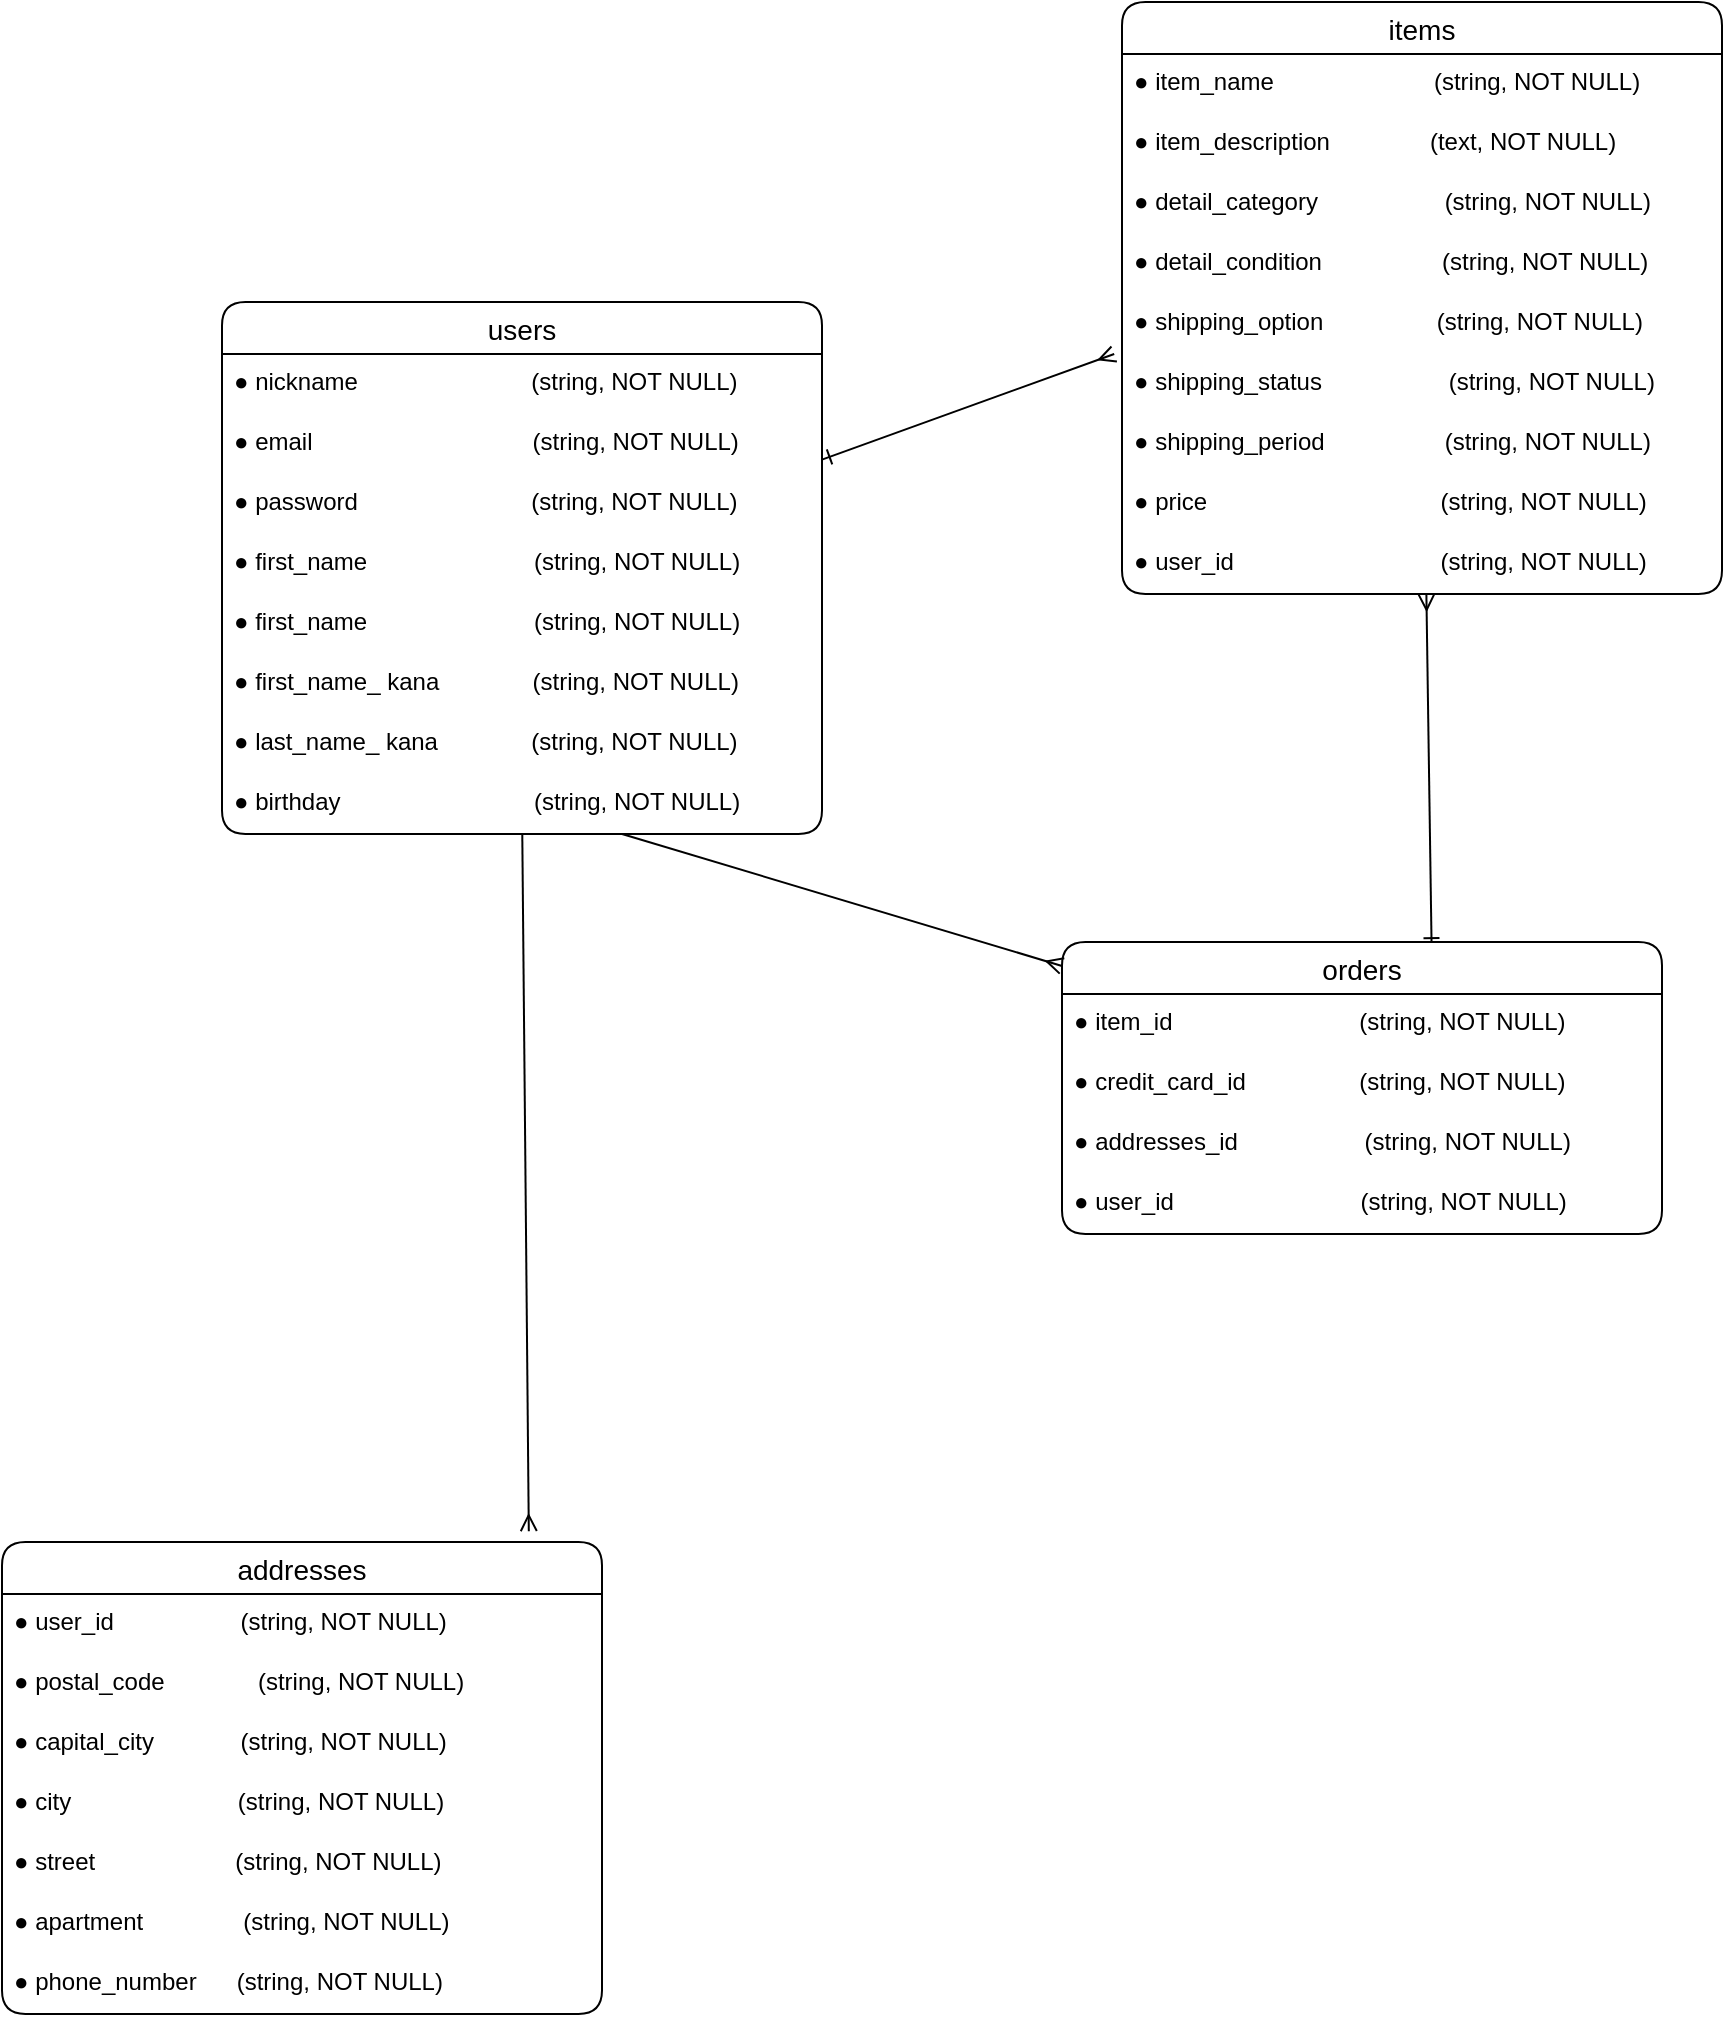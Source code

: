 <mxfile>
    <diagram id="eYWzA-uGWt_b2vv-N-er" name="ER DIAGRAM">
        <mxGraphModel dx="2396" dy="848" grid="1" gridSize="10" guides="1" tooltips="1" connect="1" arrows="1" fold="1" page="1" pageScale="1" pageWidth="827" pageHeight="1169" math="0" shadow="0">
            <root>
                <mxCell id="0"/>
                <mxCell id="1" parent="0"/>
                <mxCell id="UKS5NDEVujj-_0LDynVg-239" style="edgeStyle=none;html=1;entryX=-0.013;entryY=0;entryDx=0;entryDy=0;entryPerimeter=0;startArrow=ERone;startFill=0;endArrow=ERmany;endFill=0;" edge="1" parent="1" source="48" target="96">
                    <mxGeometry relative="1" as="geometry"/>
                </mxCell>
                <mxCell id="48" value="users" style="swimlane;fontStyle=0;childLayout=stackLayout;horizontal=1;startSize=26;horizontalStack=0;resizeParent=1;resizeParentMax=0;resizeLast=0;collapsible=1;marginBottom=0;align=center;fontSize=14;rounded=1;strokeColor=default;" vertex="1" parent="1">
                    <mxGeometry x="190" y="170" width="300" height="266" as="geometry"/>
                </mxCell>
                <mxCell id="79" value="● nickname                          (string, NOT NULL)" style="text;strokeColor=none;fillColor=none;spacingLeft=4;spacingRight=4;overflow=hidden;rotatable=0;points=[[0,0.5],[1,0.5]];portConstraint=eastwest;fontSize=12;rounded=1;" vertex="1" parent="48">
                    <mxGeometry y="26" width="300" height="30" as="geometry"/>
                </mxCell>
                <mxCell id="49" value="● email                                 (string, NOT NULL)" style="text;strokeColor=none;fillColor=none;spacingLeft=4;spacingRight=4;overflow=hidden;rotatable=0;points=[[0,0.5],[1,0.5]];portConstraint=eastwest;fontSize=12;rounded=1;" vertex="1" parent="48">
                    <mxGeometry y="56" width="300" height="30" as="geometry"/>
                </mxCell>
                <mxCell id="81" value="● password                          (string, NOT NULL)" style="text;strokeColor=none;fillColor=none;spacingLeft=4;spacingRight=4;overflow=hidden;rotatable=0;points=[[0,0.5],[1,0.5]];portConstraint=eastwest;fontSize=12;rounded=1;" vertex="1" parent="48">
                    <mxGeometry y="86" width="300" height="30" as="geometry"/>
                </mxCell>
                <mxCell id="89" value="● first_name                         (string, NOT NULL)" style="text;strokeColor=none;fillColor=none;spacingLeft=4;spacingRight=4;overflow=hidden;rotatable=0;points=[[0,0.5],[1,0.5]];portConstraint=eastwest;fontSize=12;rounded=1;" vertex="1" parent="48">
                    <mxGeometry y="116" width="300" height="30" as="geometry"/>
                </mxCell>
                <mxCell id="90" value="● first_name                         (string, NOT NULL)" style="text;strokeColor=none;fillColor=none;spacingLeft=4;spacingRight=4;overflow=hidden;rotatable=0;points=[[0,0.5],[1,0.5]];portConstraint=eastwest;fontSize=12;rounded=1;" vertex="1" parent="48">
                    <mxGeometry y="146" width="300" height="30" as="geometry"/>
                </mxCell>
                <mxCell id="82" value="● first_name_ kana              (string, NOT NULL)" style="text;strokeColor=none;fillColor=none;spacingLeft=4;spacingRight=4;overflow=hidden;rotatable=0;points=[[0,0.5],[1,0.5]];portConstraint=eastwest;fontSize=12;rounded=1;" vertex="1" parent="48">
                    <mxGeometry y="176" width="300" height="30" as="geometry"/>
                </mxCell>
                <mxCell id="88" value="● last_name_ kana              (string, NOT NULL)" style="text;strokeColor=none;fillColor=none;spacingLeft=4;spacingRight=4;overflow=hidden;rotatable=0;points=[[0,0.5],[1,0.5]];portConstraint=eastwest;fontSize=12;rounded=1;" vertex="1" parent="48">
                    <mxGeometry y="206" width="300" height="30" as="geometry"/>
                </mxCell>
                <mxCell id="80" value="● birthday                             (string, NOT NULL)" style="text;strokeColor=none;fillColor=none;spacingLeft=4;spacingRight=4;overflow=hidden;rotatable=0;points=[[0,0.5],[1,0.5]];portConstraint=eastwest;fontSize=12;rounded=1;" vertex="1" parent="48">
                    <mxGeometry y="236" width="300" height="30" as="geometry"/>
                </mxCell>
                <mxCell id="238" style="edgeStyle=none;html=1;entryX=0.616;entryY=0.014;entryDx=0;entryDy=0;entryPerimeter=0;endArrow=ERone;endFill=0;startArrow=ERmany;startFill=0;" edge="1" parent="1" source="83" target="227">
                    <mxGeometry relative="1" as="geometry"/>
                </mxCell>
                <mxCell id="83" value="items" style="swimlane;fontStyle=0;childLayout=stackLayout;horizontal=1;startSize=26;horizontalStack=0;resizeParent=1;resizeParentMax=0;resizeLast=0;collapsible=1;marginBottom=0;align=center;fontSize=14;rounded=1;" vertex="1" parent="1">
                    <mxGeometry x="640" y="20" width="300" height="296" as="geometry"/>
                </mxCell>
                <mxCell id="85" value="● item_name                        (string, NOT NULL)" style="text;strokeColor=none;fillColor=none;spacingLeft=4;spacingRight=4;overflow=hidden;rotatable=0;points=[[0,0.5],[1,0.5]];portConstraint=eastwest;fontSize=12;rounded=1;" vertex="1" parent="83">
                    <mxGeometry y="26" width="300" height="30" as="geometry"/>
                </mxCell>
                <mxCell id="94" value="● item_description               (text, NOT NULL)" style="text;strokeColor=none;fillColor=none;spacingLeft=4;spacingRight=4;overflow=hidden;rotatable=0;points=[[0,0.5],[1,0.5]];portConstraint=eastwest;fontSize=12;rounded=1;" vertex="1" parent="83">
                    <mxGeometry y="56" width="300" height="30" as="geometry"/>
                </mxCell>
                <mxCell id="86" value="● detail_category                   (string, NOT NULL)" style="text;strokeColor=none;fillColor=none;spacingLeft=4;spacingRight=4;overflow=hidden;rotatable=0;points=[[0,0.5],[1,0.5]];portConstraint=eastwest;fontSize=12;rounded=1;" vertex="1" parent="83">
                    <mxGeometry y="86" width="300" height="30" as="geometry"/>
                </mxCell>
                <mxCell id="95" value="● detail_condition                  (string, NOT NULL)" style="text;strokeColor=none;fillColor=none;spacingLeft=4;spacingRight=4;overflow=hidden;rotatable=0;points=[[0,0.5],[1,0.5]];portConstraint=eastwest;fontSize=12;rounded=1;" vertex="1" parent="83">
                    <mxGeometry y="116" width="300" height="30" as="geometry"/>
                </mxCell>
                <mxCell id="93" value="● shipping_option                 (string, NOT NULL)" style="text;strokeColor=none;fillColor=none;spacingLeft=4;spacingRight=4;overflow=hidden;rotatable=0;points=[[0,0.5],[1,0.5]];portConstraint=eastwest;fontSize=12;rounded=1;" vertex="1" parent="83">
                    <mxGeometry y="146" width="300" height="30" as="geometry"/>
                </mxCell>
                <mxCell id="96" value="● shipping_status                   (string, NOT NULL)" style="text;strokeColor=none;fillColor=none;spacingLeft=4;spacingRight=4;overflow=hidden;rotatable=0;points=[[0,0.5],[1,0.5]];portConstraint=eastwest;fontSize=12;rounded=1;" vertex="1" parent="83">
                    <mxGeometry y="176" width="300" height="30" as="geometry"/>
                </mxCell>
                <mxCell id="97" value="● shipping_period                  (string, NOT NULL)" style="text;strokeColor=none;fillColor=none;spacingLeft=4;spacingRight=4;overflow=hidden;rotatable=0;points=[[0,0.5],[1,0.5]];portConstraint=eastwest;fontSize=12;rounded=1;" vertex="1" parent="83">
                    <mxGeometry y="206" width="300" height="30" as="geometry"/>
                </mxCell>
                <mxCell id="91" value="● price                                   (string, NOT NULL)" style="text;strokeColor=none;fillColor=none;spacingLeft=4;spacingRight=4;overflow=hidden;rotatable=0;points=[[0,0.5],[1,0.5]];portConstraint=eastwest;fontSize=12;rounded=1;" vertex="1" parent="83">
                    <mxGeometry y="236" width="300" height="30" as="geometry"/>
                </mxCell>
                <mxCell id="235" value="● user_id                               (string, NOT NULL)" style="text;strokeColor=none;fillColor=none;spacingLeft=4;spacingRight=4;overflow=hidden;rotatable=0;points=[[0,0.5],[1,0.5]];portConstraint=eastwest;fontSize=12;" vertex="1" parent="83">
                    <mxGeometry y="266" width="300" height="30" as="geometry"/>
                </mxCell>
                <mxCell id="202" value="addresses" style="swimlane;fontStyle=0;childLayout=stackLayout;horizontal=1;startSize=26;horizontalStack=0;resizeParent=1;resizeParentMax=0;resizeLast=0;collapsible=1;marginBottom=0;align=center;fontSize=14;rounded=1;" vertex="1" parent="1">
                    <mxGeometry x="80" y="790" width="300" height="236" as="geometry"/>
                </mxCell>
                <mxCell id="206" value="● user_id                   (string, NOT NULL)" style="text;strokeColor=none;fillColor=none;spacingLeft=4;spacingRight=4;overflow=hidden;rotatable=0;points=[[0,0.5],[1,0.5]];portConstraint=eastwest;fontSize=12;rounded=1;" vertex="1" parent="202">
                    <mxGeometry y="26" width="300" height="30" as="geometry"/>
                </mxCell>
                <mxCell id="203" value="● postal_code              (string, NOT NULL)" style="text;strokeColor=none;fillColor=none;spacingLeft=4;spacingRight=4;overflow=hidden;rotatable=0;points=[[0,0.5],[1,0.5]];portConstraint=eastwest;fontSize=12;rounded=1;" vertex="1" parent="202">
                    <mxGeometry y="56" width="300" height="30" as="geometry"/>
                </mxCell>
                <mxCell id="204" value="● capital_city             (string, NOT NULL)" style="text;strokeColor=none;fillColor=none;spacingLeft=4;spacingRight=4;overflow=hidden;rotatable=0;points=[[0,0.5],[1,0.5]];portConstraint=eastwest;fontSize=12;rounded=1;" vertex="1" parent="202">
                    <mxGeometry y="86" width="300" height="30" as="geometry"/>
                </mxCell>
                <mxCell id="207" value="● city                         (string, NOT NULL)" style="text;strokeColor=none;fillColor=none;spacingLeft=4;spacingRight=4;overflow=hidden;rotatable=0;points=[[0,0.5],[1,0.5]];portConstraint=eastwest;fontSize=12;rounded=1;" vertex="1" parent="202">
                    <mxGeometry y="116" width="300" height="30" as="geometry"/>
                </mxCell>
                <mxCell id="208" value="● street                     (string, NOT NULL)" style="text;strokeColor=none;fillColor=none;spacingLeft=4;spacingRight=4;overflow=hidden;rotatable=0;points=[[0,0.5],[1,0.5]];portConstraint=eastwest;fontSize=12;rounded=1;" vertex="1" parent="202">
                    <mxGeometry y="146" width="300" height="30" as="geometry"/>
                </mxCell>
                <mxCell id="ojsz9SOW44I771ogdldl-239" value="● apartment               (string, NOT NULL)" style="text;strokeColor=none;fillColor=none;spacingLeft=4;spacingRight=4;overflow=hidden;rotatable=0;points=[[0,0.5],[1,0.5]];portConstraint=eastwest;fontSize=12;rounded=1;" vertex="1" parent="202">
                    <mxGeometry y="176" width="300" height="30" as="geometry"/>
                </mxCell>
                <mxCell id="205" value="● phone_number      (string, NOT NULL)" style="text;strokeColor=none;fillColor=none;spacingLeft=4;spacingRight=4;overflow=hidden;rotatable=0;points=[[0,0.5],[1,0.5]];portConstraint=eastwest;fontSize=12;rounded=1;" vertex="1" parent="202">
                    <mxGeometry y="206" width="300" height="30" as="geometry"/>
                </mxCell>
                <mxCell id="217" style="edgeStyle=none;html=1;entryX=0.878;entryY=-0.023;entryDx=0;entryDy=0;endArrow=ERmany;endFill=0;entryPerimeter=0;" edge="1" parent="1" source="80" target="202">
                    <mxGeometry relative="1" as="geometry">
                        <mxPoint x="464.688" y="492.01" as="sourcePoint"/>
                        <mxPoint x="390" y="780" as="targetPoint"/>
                    </mxGeometry>
                </mxCell>
                <mxCell id="227" value="orders" style="swimlane;fontStyle=0;childLayout=stackLayout;horizontal=1;startSize=26;horizontalStack=0;resizeParent=1;resizeParentMax=0;resizeLast=0;collapsible=1;marginBottom=0;align=center;fontSize=14;rounded=1;" vertex="1" parent="1">
                    <mxGeometry x="610" y="490" width="300" height="146" as="geometry"/>
                </mxCell>
                <mxCell id="232" value="● item_id                            (string, NOT NULL)" style="text;strokeColor=none;fillColor=none;spacingLeft=4;spacingRight=4;overflow=hidden;rotatable=0;points=[[0,0.5],[1,0.5]];portConstraint=eastwest;fontSize=12;rounded=1;" vertex="1" parent="227">
                    <mxGeometry y="26" width="300" height="30" as="geometry"/>
                </mxCell>
                <mxCell id="237" value="● credit_card_id                 (string, NOT NULL)" style="text;strokeColor=none;fillColor=none;spacingLeft=4;spacingRight=4;overflow=hidden;rotatable=0;points=[[0,0.5],[1,0.5]];portConstraint=eastwest;fontSize=12;" vertex="1" parent="227">
                    <mxGeometry y="56" width="300" height="30" as="geometry"/>
                </mxCell>
                <mxCell id="234" value="● addresses_id                   (string, NOT NULL)" style="text;strokeColor=none;fillColor=none;spacingLeft=4;spacingRight=4;overflow=hidden;rotatable=0;points=[[0,0.5],[1,0.5]];portConstraint=eastwest;fontSize=12;" vertex="1" parent="227">
                    <mxGeometry y="86" width="300" height="30" as="geometry"/>
                </mxCell>
                <mxCell id="UKS5NDEVujj-_0LDynVg-240" value="● user_id                            (string, NOT NULL)" style="text;strokeColor=none;fillColor=none;spacingLeft=4;spacingRight=4;overflow=hidden;rotatable=0;points=[[0,0.5],[1,0.5]];portConstraint=eastwest;fontSize=12;" vertex="1" parent="227">
                    <mxGeometry y="116" width="300" height="30" as="geometry"/>
                </mxCell>
                <mxCell id="239" style="edgeStyle=none;html=1;entryX=0;entryY=0.082;entryDx=0;entryDy=0;entryPerimeter=0;endArrow=ERmany;endFill=0;" edge="1" parent="1" source="80" target="227">
                    <mxGeometry relative="1" as="geometry"/>
                </mxCell>
            </root>
        </mxGraphModel>
    </diagram>
    <diagram id="fAapHvBh7JUTn6-X_2Tn" name="ページ2">
        <mxGraphModel dx="475" dy="424" grid="1" gridSize="10" guides="1" tooltips="1" connect="1" arrows="1" fold="1" page="1" pageScale="1" pageWidth="827" pageHeight="1169" math="0" shadow="0">
            <root>
                <mxCell id="0"/>
                <mxCell id="1" parent="0"/>
                <mxCell id="dABSziF1V-bKMRO1Erof-1" value="orders" style="swimlane;childLayout=stackLayout;horizontal=1;startSize=30;horizontalStack=0;rounded=1;fontSize=14;fontStyle=0;strokeWidth=2;resizeParent=0;resizeLast=1;shadow=0;dashed=0;align=center;strokeColor=default;" vertex="1" parent="1">
                    <mxGeometry x="60" y="240" width="160" height="120" as="geometry"/>
                </mxCell>
                <mxCell id="dABSziF1V-bKMRO1Erof-2" value="購入記録&#10;buyer = user&#10;#address&#10;credit card（外部）" style="align=left;strokeColor=none;fillColor=none;spacingLeft=4;fontSize=12;verticalAlign=top;resizable=0;rotatable=0;part=1;" vertex="1" parent="dABSziF1V-bKMRO1Erof-1">
                    <mxGeometry y="30" width="160" height="90" as="geometry"/>
                </mxCell>
                <mxCell id="dABSziF1V-bKMRO1Erof-3" value="selling items" style="swimlane;childLayout=stackLayout;horizontal=1;startSize=30;horizontalStack=0;rounded=1;fontSize=14;fontStyle=0;strokeWidth=2;resizeParent=0;resizeLast=1;shadow=0;dashed=0;align=center;strokeColor=default;" vertex="1" parent="1">
                    <mxGeometry x="540" y="240" width="160" height="120" as="geometry"/>
                </mxCell>
                <mxCell id="dABSziF1V-bKMRO1Erof-4" value="商品情報&#10;seller = user" style="align=left;strokeColor=none;fillColor=none;spacingLeft=4;fontSize=12;verticalAlign=top;resizable=0;rotatable=0;part=1;" vertex="1" parent="dABSziF1V-bKMRO1Erof-3">
                    <mxGeometry y="30" width="160" height="90" as="geometry"/>
                </mxCell>
                <mxCell id="dABSziF1V-bKMRO1Erof-5" value="users" style="swimlane;childLayout=stackLayout;horizontal=1;startSize=30;horizontalStack=0;rounded=1;fontSize=14;fontStyle=0;strokeWidth=2;resizeParent=0;resizeLast=1;shadow=0;dashed=0;align=center;strokeColor=default;" vertex="1" parent="1">
                    <mxGeometry x="280" y="40" width="160" height="120" as="geometry"/>
                </mxCell>
                <mxCell id="dABSziF1V-bKMRO1Erof-6" value="ユーザー情報" style="align=left;strokeColor=none;fillColor=none;spacingLeft=4;fontSize=12;verticalAlign=top;resizable=0;rotatable=0;part=1;" vertex="1" parent="dABSziF1V-bKMRO1Erof-5">
                    <mxGeometry y="30" width="160" height="90" as="geometry"/>
                </mxCell>
                <mxCell id="dABSziF1V-bKMRO1Erof-7" style="edgeStyle=none;html=1;entryX=0.696;entryY=-0.033;entryDx=0;entryDy=0;entryPerimeter=0;endArrow=ERmany;endFill=0;" edge="1" parent="1" target="dABSziF1V-bKMRO1Erof-1">
                    <mxGeometry relative="1" as="geometry">
                        <mxPoint x="280" y="110" as="sourcePoint"/>
                    </mxGeometry>
                </mxCell>
                <mxCell id="dABSziF1V-bKMRO1Erof-8" value="・userである&lt;br&gt;購入する人&lt;br&gt;・何度も購入できる" style="rounded=1;arcSize=10;whiteSpace=wrap;html=1;align=center;strokeColor=default;" vertex="1" parent="1">
                    <mxGeometry x="60" y="110" width="110" height="70" as="geometry"/>
                </mxCell>
                <mxCell id="dABSziF1V-bKMRO1Erof-9" value="・userである&lt;br&gt;販売する人&lt;br&gt;・何度も販売できる" style="rounded=1;arcSize=10;whiteSpace=wrap;html=1;align=center;strokeColor=default;" vertex="1" parent="1">
                    <mxGeometry x="520" y="80" width="150" height="70" as="geometry"/>
                </mxCell>
                <mxCell id="dABSziF1V-bKMRO1Erof-10" style="edgeStyle=none;html=1;entryX=0.375;entryY=-0.022;entryDx=0;entryDy=0;entryPerimeter=0;endArrow=ERmany;endFill=0;exitX=1;exitY=0.5;exitDx=0;exitDy=0;" edge="1" parent="1" source="dABSziF1V-bKMRO1Erof-6" target="dABSziF1V-bKMRO1Erof-3">
                    <mxGeometry relative="1" as="geometry"/>
                </mxCell>
                <mxCell id="dABSziF1V-bKMRO1Erof-11" value="・１回購入する時？&lt;br&gt;" style="rounded=1;arcSize=10;whiteSpace=wrap;html=1;align=center;strokeColor=default;" vertex="1" parent="1">
                    <mxGeometry x="330" y="340" width="110" height="70" as="geometry"/>
                </mxCell>
                <mxCell id="dABSziF1V-bKMRO1Erof-12" style="edgeStyle=none;html=1;entryX=0;entryY=0.25;entryDx=0;entryDy=0;endArrow=ERone;endFill=0;exitX=1;exitY=0.25;exitDx=0;exitDy=0;startArrow=ERone;startFill=0;" edge="1" parent="1" source="dABSziF1V-bKMRO1Erof-2" target="dABSziF1V-bKMRO1Erof-4">
                    <mxGeometry relative="1" as="geometry"/>
                </mxCell>
            </root>
        </mxGraphModel>
    </diagram>
</mxfile>